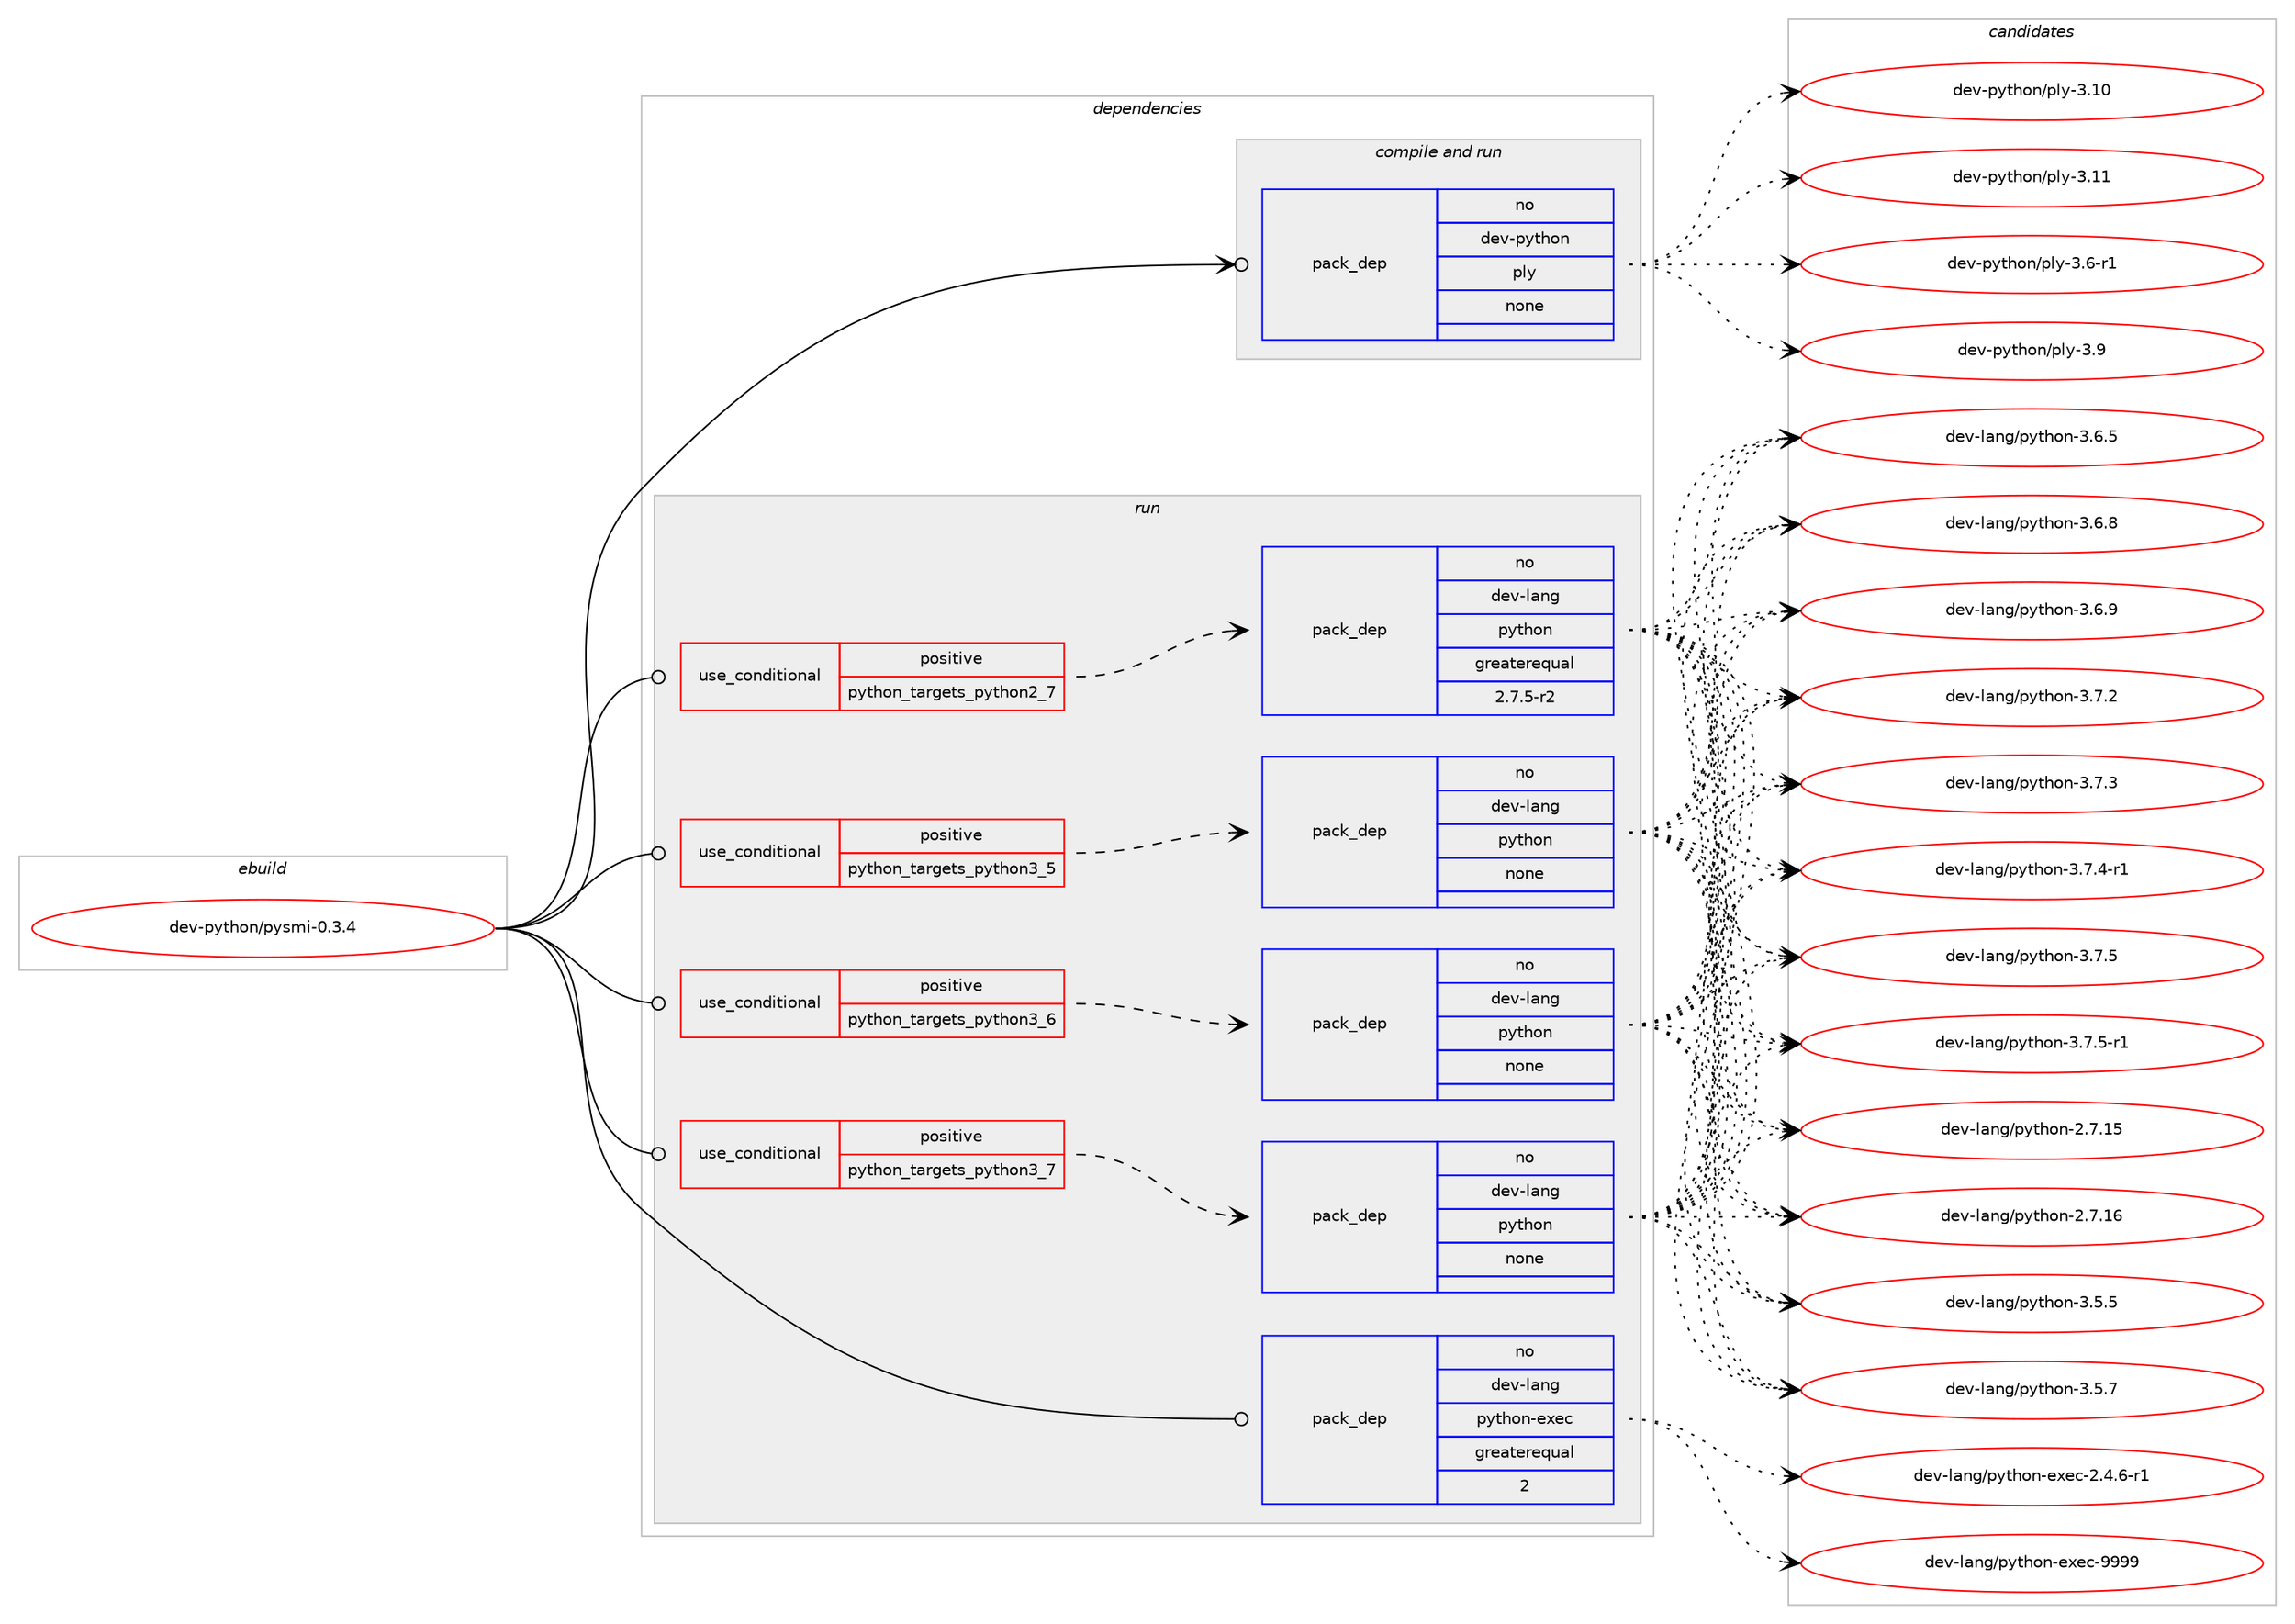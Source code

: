 digraph prolog {

# *************
# Graph options
# *************

newrank=true;
concentrate=true;
compound=true;
graph [rankdir=LR,fontname=Helvetica,fontsize=10,ranksep=1.5];#, ranksep=2.5, nodesep=0.2];
edge  [arrowhead=vee];
node  [fontname=Helvetica,fontsize=10];

# **********
# The ebuild
# **********

subgraph cluster_leftcol {
color=gray;
rank=same;
label=<<i>ebuild</i>>;
id [label="dev-python/pysmi-0.3.4", color=red, width=4, href="../dev-python/pysmi-0.3.4.svg"];
}

# ****************
# The dependencies
# ****************

subgraph cluster_midcol {
color=gray;
label=<<i>dependencies</i>>;
subgraph cluster_compile {
fillcolor="#eeeeee";
style=filled;
label=<<i>compile</i>>;
}
subgraph cluster_compileandrun {
fillcolor="#eeeeee";
style=filled;
label=<<i>compile and run</i>>;
subgraph pack470045 {
dependency628704 [label=<<TABLE BORDER="0" CELLBORDER="1" CELLSPACING="0" CELLPADDING="4" WIDTH="220"><TR><TD ROWSPAN="6" CELLPADDING="30">pack_dep</TD></TR><TR><TD WIDTH="110">no</TD></TR><TR><TD>dev-python</TD></TR><TR><TD>ply</TD></TR><TR><TD>none</TD></TR><TR><TD></TD></TR></TABLE>>, shape=none, color=blue];
}
id:e -> dependency628704:w [weight=20,style="solid",arrowhead="odotvee"];
}
subgraph cluster_run {
fillcolor="#eeeeee";
style=filled;
label=<<i>run</i>>;
subgraph cond146799 {
dependency628705 [label=<<TABLE BORDER="0" CELLBORDER="1" CELLSPACING="0" CELLPADDING="4"><TR><TD ROWSPAN="3" CELLPADDING="10">use_conditional</TD></TR><TR><TD>positive</TD></TR><TR><TD>python_targets_python2_7</TD></TR></TABLE>>, shape=none, color=red];
subgraph pack470046 {
dependency628706 [label=<<TABLE BORDER="0" CELLBORDER="1" CELLSPACING="0" CELLPADDING="4" WIDTH="220"><TR><TD ROWSPAN="6" CELLPADDING="30">pack_dep</TD></TR><TR><TD WIDTH="110">no</TD></TR><TR><TD>dev-lang</TD></TR><TR><TD>python</TD></TR><TR><TD>greaterequal</TD></TR><TR><TD>2.7.5-r2</TD></TR></TABLE>>, shape=none, color=blue];
}
dependency628705:e -> dependency628706:w [weight=20,style="dashed",arrowhead="vee"];
}
id:e -> dependency628705:w [weight=20,style="solid",arrowhead="odot"];
subgraph cond146800 {
dependency628707 [label=<<TABLE BORDER="0" CELLBORDER="1" CELLSPACING="0" CELLPADDING="4"><TR><TD ROWSPAN="3" CELLPADDING="10">use_conditional</TD></TR><TR><TD>positive</TD></TR><TR><TD>python_targets_python3_5</TD></TR></TABLE>>, shape=none, color=red];
subgraph pack470047 {
dependency628708 [label=<<TABLE BORDER="0" CELLBORDER="1" CELLSPACING="0" CELLPADDING="4" WIDTH="220"><TR><TD ROWSPAN="6" CELLPADDING="30">pack_dep</TD></TR><TR><TD WIDTH="110">no</TD></TR><TR><TD>dev-lang</TD></TR><TR><TD>python</TD></TR><TR><TD>none</TD></TR><TR><TD></TD></TR></TABLE>>, shape=none, color=blue];
}
dependency628707:e -> dependency628708:w [weight=20,style="dashed",arrowhead="vee"];
}
id:e -> dependency628707:w [weight=20,style="solid",arrowhead="odot"];
subgraph cond146801 {
dependency628709 [label=<<TABLE BORDER="0" CELLBORDER="1" CELLSPACING="0" CELLPADDING="4"><TR><TD ROWSPAN="3" CELLPADDING="10">use_conditional</TD></TR><TR><TD>positive</TD></TR><TR><TD>python_targets_python3_6</TD></TR></TABLE>>, shape=none, color=red];
subgraph pack470048 {
dependency628710 [label=<<TABLE BORDER="0" CELLBORDER="1" CELLSPACING="0" CELLPADDING="4" WIDTH="220"><TR><TD ROWSPAN="6" CELLPADDING="30">pack_dep</TD></TR><TR><TD WIDTH="110">no</TD></TR><TR><TD>dev-lang</TD></TR><TR><TD>python</TD></TR><TR><TD>none</TD></TR><TR><TD></TD></TR></TABLE>>, shape=none, color=blue];
}
dependency628709:e -> dependency628710:w [weight=20,style="dashed",arrowhead="vee"];
}
id:e -> dependency628709:w [weight=20,style="solid",arrowhead="odot"];
subgraph cond146802 {
dependency628711 [label=<<TABLE BORDER="0" CELLBORDER="1" CELLSPACING="0" CELLPADDING="4"><TR><TD ROWSPAN="3" CELLPADDING="10">use_conditional</TD></TR><TR><TD>positive</TD></TR><TR><TD>python_targets_python3_7</TD></TR></TABLE>>, shape=none, color=red];
subgraph pack470049 {
dependency628712 [label=<<TABLE BORDER="0" CELLBORDER="1" CELLSPACING="0" CELLPADDING="4" WIDTH="220"><TR><TD ROWSPAN="6" CELLPADDING="30">pack_dep</TD></TR><TR><TD WIDTH="110">no</TD></TR><TR><TD>dev-lang</TD></TR><TR><TD>python</TD></TR><TR><TD>none</TD></TR><TR><TD></TD></TR></TABLE>>, shape=none, color=blue];
}
dependency628711:e -> dependency628712:w [weight=20,style="dashed",arrowhead="vee"];
}
id:e -> dependency628711:w [weight=20,style="solid",arrowhead="odot"];
subgraph pack470050 {
dependency628713 [label=<<TABLE BORDER="0" CELLBORDER="1" CELLSPACING="0" CELLPADDING="4" WIDTH="220"><TR><TD ROWSPAN="6" CELLPADDING="30">pack_dep</TD></TR><TR><TD WIDTH="110">no</TD></TR><TR><TD>dev-lang</TD></TR><TR><TD>python-exec</TD></TR><TR><TD>greaterequal</TD></TR><TR><TD>2</TD></TR></TABLE>>, shape=none, color=blue];
}
id:e -> dependency628713:w [weight=20,style="solid",arrowhead="odot"];
}
}

# **************
# The candidates
# **************

subgraph cluster_choices {
rank=same;
color=gray;
label=<<i>candidates</i>>;

subgraph choice470045 {
color=black;
nodesep=1;
choice10010111845112121116104111110471121081214551464948 [label="dev-python/ply-3.10", color=red, width=4,href="../dev-python/ply-3.10.svg"];
choice10010111845112121116104111110471121081214551464949 [label="dev-python/ply-3.11", color=red, width=4,href="../dev-python/ply-3.11.svg"];
choice1001011184511212111610411111047112108121455146544511449 [label="dev-python/ply-3.6-r1", color=red, width=4,href="../dev-python/ply-3.6-r1.svg"];
choice100101118451121211161041111104711210812145514657 [label="dev-python/ply-3.9", color=red, width=4,href="../dev-python/ply-3.9.svg"];
dependency628704:e -> choice10010111845112121116104111110471121081214551464948:w [style=dotted,weight="100"];
dependency628704:e -> choice10010111845112121116104111110471121081214551464949:w [style=dotted,weight="100"];
dependency628704:e -> choice1001011184511212111610411111047112108121455146544511449:w [style=dotted,weight="100"];
dependency628704:e -> choice100101118451121211161041111104711210812145514657:w [style=dotted,weight="100"];
}
subgraph choice470046 {
color=black;
nodesep=1;
choice10010111845108971101034711212111610411111045504655464953 [label="dev-lang/python-2.7.15", color=red, width=4,href="../dev-lang/python-2.7.15.svg"];
choice10010111845108971101034711212111610411111045504655464954 [label="dev-lang/python-2.7.16", color=red, width=4,href="../dev-lang/python-2.7.16.svg"];
choice100101118451089711010347112121116104111110455146534653 [label="dev-lang/python-3.5.5", color=red, width=4,href="../dev-lang/python-3.5.5.svg"];
choice100101118451089711010347112121116104111110455146534655 [label="dev-lang/python-3.5.7", color=red, width=4,href="../dev-lang/python-3.5.7.svg"];
choice100101118451089711010347112121116104111110455146544653 [label="dev-lang/python-3.6.5", color=red, width=4,href="../dev-lang/python-3.6.5.svg"];
choice100101118451089711010347112121116104111110455146544656 [label="dev-lang/python-3.6.8", color=red, width=4,href="../dev-lang/python-3.6.8.svg"];
choice100101118451089711010347112121116104111110455146544657 [label="dev-lang/python-3.6.9", color=red, width=4,href="../dev-lang/python-3.6.9.svg"];
choice100101118451089711010347112121116104111110455146554650 [label="dev-lang/python-3.7.2", color=red, width=4,href="../dev-lang/python-3.7.2.svg"];
choice100101118451089711010347112121116104111110455146554651 [label="dev-lang/python-3.7.3", color=red, width=4,href="../dev-lang/python-3.7.3.svg"];
choice1001011184510897110103471121211161041111104551465546524511449 [label="dev-lang/python-3.7.4-r1", color=red, width=4,href="../dev-lang/python-3.7.4-r1.svg"];
choice100101118451089711010347112121116104111110455146554653 [label="dev-lang/python-3.7.5", color=red, width=4,href="../dev-lang/python-3.7.5.svg"];
choice1001011184510897110103471121211161041111104551465546534511449 [label="dev-lang/python-3.7.5-r1", color=red, width=4,href="../dev-lang/python-3.7.5-r1.svg"];
dependency628706:e -> choice10010111845108971101034711212111610411111045504655464953:w [style=dotted,weight="100"];
dependency628706:e -> choice10010111845108971101034711212111610411111045504655464954:w [style=dotted,weight="100"];
dependency628706:e -> choice100101118451089711010347112121116104111110455146534653:w [style=dotted,weight="100"];
dependency628706:e -> choice100101118451089711010347112121116104111110455146534655:w [style=dotted,weight="100"];
dependency628706:e -> choice100101118451089711010347112121116104111110455146544653:w [style=dotted,weight="100"];
dependency628706:e -> choice100101118451089711010347112121116104111110455146544656:w [style=dotted,weight="100"];
dependency628706:e -> choice100101118451089711010347112121116104111110455146544657:w [style=dotted,weight="100"];
dependency628706:e -> choice100101118451089711010347112121116104111110455146554650:w [style=dotted,weight="100"];
dependency628706:e -> choice100101118451089711010347112121116104111110455146554651:w [style=dotted,weight="100"];
dependency628706:e -> choice1001011184510897110103471121211161041111104551465546524511449:w [style=dotted,weight="100"];
dependency628706:e -> choice100101118451089711010347112121116104111110455146554653:w [style=dotted,weight="100"];
dependency628706:e -> choice1001011184510897110103471121211161041111104551465546534511449:w [style=dotted,weight="100"];
}
subgraph choice470047 {
color=black;
nodesep=1;
choice10010111845108971101034711212111610411111045504655464953 [label="dev-lang/python-2.7.15", color=red, width=4,href="../dev-lang/python-2.7.15.svg"];
choice10010111845108971101034711212111610411111045504655464954 [label="dev-lang/python-2.7.16", color=red, width=4,href="../dev-lang/python-2.7.16.svg"];
choice100101118451089711010347112121116104111110455146534653 [label="dev-lang/python-3.5.5", color=red, width=4,href="../dev-lang/python-3.5.5.svg"];
choice100101118451089711010347112121116104111110455146534655 [label="dev-lang/python-3.5.7", color=red, width=4,href="../dev-lang/python-3.5.7.svg"];
choice100101118451089711010347112121116104111110455146544653 [label="dev-lang/python-3.6.5", color=red, width=4,href="../dev-lang/python-3.6.5.svg"];
choice100101118451089711010347112121116104111110455146544656 [label="dev-lang/python-3.6.8", color=red, width=4,href="../dev-lang/python-3.6.8.svg"];
choice100101118451089711010347112121116104111110455146544657 [label="dev-lang/python-3.6.9", color=red, width=4,href="../dev-lang/python-3.6.9.svg"];
choice100101118451089711010347112121116104111110455146554650 [label="dev-lang/python-3.7.2", color=red, width=4,href="../dev-lang/python-3.7.2.svg"];
choice100101118451089711010347112121116104111110455146554651 [label="dev-lang/python-3.7.3", color=red, width=4,href="../dev-lang/python-3.7.3.svg"];
choice1001011184510897110103471121211161041111104551465546524511449 [label="dev-lang/python-3.7.4-r1", color=red, width=4,href="../dev-lang/python-3.7.4-r1.svg"];
choice100101118451089711010347112121116104111110455146554653 [label="dev-lang/python-3.7.5", color=red, width=4,href="../dev-lang/python-3.7.5.svg"];
choice1001011184510897110103471121211161041111104551465546534511449 [label="dev-lang/python-3.7.5-r1", color=red, width=4,href="../dev-lang/python-3.7.5-r1.svg"];
dependency628708:e -> choice10010111845108971101034711212111610411111045504655464953:w [style=dotted,weight="100"];
dependency628708:e -> choice10010111845108971101034711212111610411111045504655464954:w [style=dotted,weight="100"];
dependency628708:e -> choice100101118451089711010347112121116104111110455146534653:w [style=dotted,weight="100"];
dependency628708:e -> choice100101118451089711010347112121116104111110455146534655:w [style=dotted,weight="100"];
dependency628708:e -> choice100101118451089711010347112121116104111110455146544653:w [style=dotted,weight="100"];
dependency628708:e -> choice100101118451089711010347112121116104111110455146544656:w [style=dotted,weight="100"];
dependency628708:e -> choice100101118451089711010347112121116104111110455146544657:w [style=dotted,weight="100"];
dependency628708:e -> choice100101118451089711010347112121116104111110455146554650:w [style=dotted,weight="100"];
dependency628708:e -> choice100101118451089711010347112121116104111110455146554651:w [style=dotted,weight="100"];
dependency628708:e -> choice1001011184510897110103471121211161041111104551465546524511449:w [style=dotted,weight="100"];
dependency628708:e -> choice100101118451089711010347112121116104111110455146554653:w [style=dotted,weight="100"];
dependency628708:e -> choice1001011184510897110103471121211161041111104551465546534511449:w [style=dotted,weight="100"];
}
subgraph choice470048 {
color=black;
nodesep=1;
choice10010111845108971101034711212111610411111045504655464953 [label="dev-lang/python-2.7.15", color=red, width=4,href="../dev-lang/python-2.7.15.svg"];
choice10010111845108971101034711212111610411111045504655464954 [label="dev-lang/python-2.7.16", color=red, width=4,href="../dev-lang/python-2.7.16.svg"];
choice100101118451089711010347112121116104111110455146534653 [label="dev-lang/python-3.5.5", color=red, width=4,href="../dev-lang/python-3.5.5.svg"];
choice100101118451089711010347112121116104111110455146534655 [label="dev-lang/python-3.5.7", color=red, width=4,href="../dev-lang/python-3.5.7.svg"];
choice100101118451089711010347112121116104111110455146544653 [label="dev-lang/python-3.6.5", color=red, width=4,href="../dev-lang/python-3.6.5.svg"];
choice100101118451089711010347112121116104111110455146544656 [label="dev-lang/python-3.6.8", color=red, width=4,href="../dev-lang/python-3.6.8.svg"];
choice100101118451089711010347112121116104111110455146544657 [label="dev-lang/python-3.6.9", color=red, width=4,href="../dev-lang/python-3.6.9.svg"];
choice100101118451089711010347112121116104111110455146554650 [label="dev-lang/python-3.7.2", color=red, width=4,href="../dev-lang/python-3.7.2.svg"];
choice100101118451089711010347112121116104111110455146554651 [label="dev-lang/python-3.7.3", color=red, width=4,href="../dev-lang/python-3.7.3.svg"];
choice1001011184510897110103471121211161041111104551465546524511449 [label="dev-lang/python-3.7.4-r1", color=red, width=4,href="../dev-lang/python-3.7.4-r1.svg"];
choice100101118451089711010347112121116104111110455146554653 [label="dev-lang/python-3.7.5", color=red, width=4,href="../dev-lang/python-3.7.5.svg"];
choice1001011184510897110103471121211161041111104551465546534511449 [label="dev-lang/python-3.7.5-r1", color=red, width=4,href="../dev-lang/python-3.7.5-r1.svg"];
dependency628710:e -> choice10010111845108971101034711212111610411111045504655464953:w [style=dotted,weight="100"];
dependency628710:e -> choice10010111845108971101034711212111610411111045504655464954:w [style=dotted,weight="100"];
dependency628710:e -> choice100101118451089711010347112121116104111110455146534653:w [style=dotted,weight="100"];
dependency628710:e -> choice100101118451089711010347112121116104111110455146534655:w [style=dotted,weight="100"];
dependency628710:e -> choice100101118451089711010347112121116104111110455146544653:w [style=dotted,weight="100"];
dependency628710:e -> choice100101118451089711010347112121116104111110455146544656:w [style=dotted,weight="100"];
dependency628710:e -> choice100101118451089711010347112121116104111110455146544657:w [style=dotted,weight="100"];
dependency628710:e -> choice100101118451089711010347112121116104111110455146554650:w [style=dotted,weight="100"];
dependency628710:e -> choice100101118451089711010347112121116104111110455146554651:w [style=dotted,weight="100"];
dependency628710:e -> choice1001011184510897110103471121211161041111104551465546524511449:w [style=dotted,weight="100"];
dependency628710:e -> choice100101118451089711010347112121116104111110455146554653:w [style=dotted,weight="100"];
dependency628710:e -> choice1001011184510897110103471121211161041111104551465546534511449:w [style=dotted,weight="100"];
}
subgraph choice470049 {
color=black;
nodesep=1;
choice10010111845108971101034711212111610411111045504655464953 [label="dev-lang/python-2.7.15", color=red, width=4,href="../dev-lang/python-2.7.15.svg"];
choice10010111845108971101034711212111610411111045504655464954 [label="dev-lang/python-2.7.16", color=red, width=4,href="../dev-lang/python-2.7.16.svg"];
choice100101118451089711010347112121116104111110455146534653 [label="dev-lang/python-3.5.5", color=red, width=4,href="../dev-lang/python-3.5.5.svg"];
choice100101118451089711010347112121116104111110455146534655 [label="dev-lang/python-3.5.7", color=red, width=4,href="../dev-lang/python-3.5.7.svg"];
choice100101118451089711010347112121116104111110455146544653 [label="dev-lang/python-3.6.5", color=red, width=4,href="../dev-lang/python-3.6.5.svg"];
choice100101118451089711010347112121116104111110455146544656 [label="dev-lang/python-3.6.8", color=red, width=4,href="../dev-lang/python-3.6.8.svg"];
choice100101118451089711010347112121116104111110455146544657 [label="dev-lang/python-3.6.9", color=red, width=4,href="../dev-lang/python-3.6.9.svg"];
choice100101118451089711010347112121116104111110455146554650 [label="dev-lang/python-3.7.2", color=red, width=4,href="../dev-lang/python-3.7.2.svg"];
choice100101118451089711010347112121116104111110455146554651 [label="dev-lang/python-3.7.3", color=red, width=4,href="../dev-lang/python-3.7.3.svg"];
choice1001011184510897110103471121211161041111104551465546524511449 [label="dev-lang/python-3.7.4-r1", color=red, width=4,href="../dev-lang/python-3.7.4-r1.svg"];
choice100101118451089711010347112121116104111110455146554653 [label="dev-lang/python-3.7.5", color=red, width=4,href="../dev-lang/python-3.7.5.svg"];
choice1001011184510897110103471121211161041111104551465546534511449 [label="dev-lang/python-3.7.5-r1", color=red, width=4,href="../dev-lang/python-3.7.5-r1.svg"];
dependency628712:e -> choice10010111845108971101034711212111610411111045504655464953:w [style=dotted,weight="100"];
dependency628712:e -> choice10010111845108971101034711212111610411111045504655464954:w [style=dotted,weight="100"];
dependency628712:e -> choice100101118451089711010347112121116104111110455146534653:w [style=dotted,weight="100"];
dependency628712:e -> choice100101118451089711010347112121116104111110455146534655:w [style=dotted,weight="100"];
dependency628712:e -> choice100101118451089711010347112121116104111110455146544653:w [style=dotted,weight="100"];
dependency628712:e -> choice100101118451089711010347112121116104111110455146544656:w [style=dotted,weight="100"];
dependency628712:e -> choice100101118451089711010347112121116104111110455146544657:w [style=dotted,weight="100"];
dependency628712:e -> choice100101118451089711010347112121116104111110455146554650:w [style=dotted,weight="100"];
dependency628712:e -> choice100101118451089711010347112121116104111110455146554651:w [style=dotted,weight="100"];
dependency628712:e -> choice1001011184510897110103471121211161041111104551465546524511449:w [style=dotted,weight="100"];
dependency628712:e -> choice100101118451089711010347112121116104111110455146554653:w [style=dotted,weight="100"];
dependency628712:e -> choice1001011184510897110103471121211161041111104551465546534511449:w [style=dotted,weight="100"];
}
subgraph choice470050 {
color=black;
nodesep=1;
choice10010111845108971101034711212111610411111045101120101994550465246544511449 [label="dev-lang/python-exec-2.4.6-r1", color=red, width=4,href="../dev-lang/python-exec-2.4.6-r1.svg"];
choice10010111845108971101034711212111610411111045101120101994557575757 [label="dev-lang/python-exec-9999", color=red, width=4,href="../dev-lang/python-exec-9999.svg"];
dependency628713:e -> choice10010111845108971101034711212111610411111045101120101994550465246544511449:w [style=dotted,weight="100"];
dependency628713:e -> choice10010111845108971101034711212111610411111045101120101994557575757:w [style=dotted,weight="100"];
}
}

}

